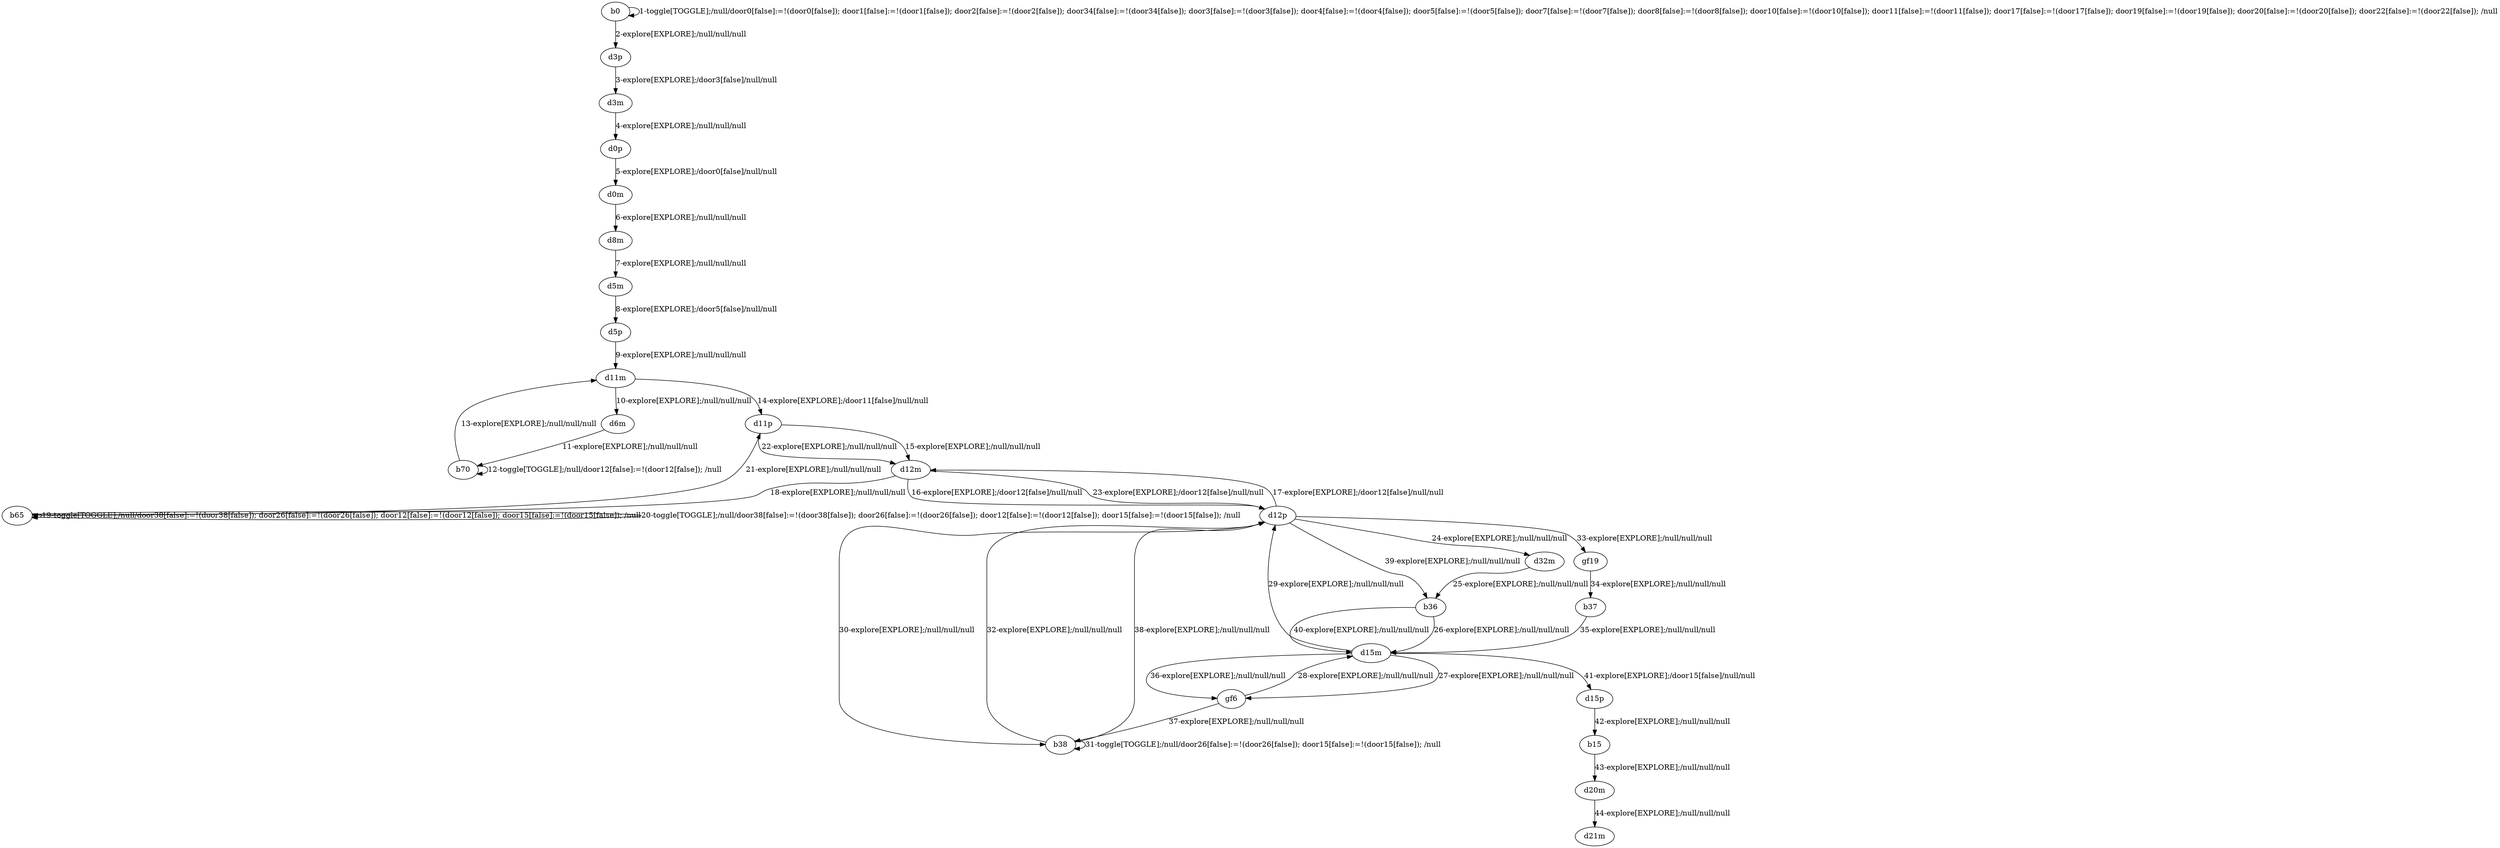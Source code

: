 # Total number of goals covered by this test: 1
# d12m --> b65

digraph g {
"b0" -> "b0" [label = "1-toggle[TOGGLE];/null/door0[false]:=!(door0[false]); door1[false]:=!(door1[false]); door2[false]:=!(door2[false]); door34[false]:=!(door34[false]); door3[false]:=!(door3[false]); door4[false]:=!(door4[false]); door5[false]:=!(door5[false]); door7[false]:=!(door7[false]); door8[false]:=!(door8[false]); door10[false]:=!(door10[false]); door11[false]:=!(door11[false]); door17[false]:=!(door17[false]); door19[false]:=!(door19[false]); door20[false]:=!(door20[false]); door22[false]:=!(door22[false]); /null"];
"b0" -> "d3p" [label = "2-explore[EXPLORE];/null/null/null"];
"d3p" -> "d3m" [label = "3-explore[EXPLORE];/door3[false]/null/null"];
"d3m" -> "d0p" [label = "4-explore[EXPLORE];/null/null/null"];
"d0p" -> "d0m" [label = "5-explore[EXPLORE];/door0[false]/null/null"];
"d0m" -> "d8m" [label = "6-explore[EXPLORE];/null/null/null"];
"d8m" -> "d5m" [label = "7-explore[EXPLORE];/null/null/null"];
"d5m" -> "d5p" [label = "8-explore[EXPLORE];/door5[false]/null/null"];
"d5p" -> "d11m" [label = "9-explore[EXPLORE];/null/null/null"];
"d11m" -> "d6m" [label = "10-explore[EXPLORE];/null/null/null"];
"d6m" -> "b70" [label = "11-explore[EXPLORE];/null/null/null"];
"b70" -> "b70" [label = "12-toggle[TOGGLE];/null/door12[false]:=!(door12[false]); /null"];
"b70" -> "d11m" [label = "13-explore[EXPLORE];/null/null/null"];
"d11m" -> "d11p" [label = "14-explore[EXPLORE];/door11[false]/null/null"];
"d11p" -> "d12m" [label = "15-explore[EXPLORE];/null/null/null"];
"d12m" -> "d12p" [label = "16-explore[EXPLORE];/door12[false]/null/null"];
"d12p" -> "d12m" [label = "17-explore[EXPLORE];/door12[false]/null/null"];
"d12m" -> "b65" [label = "18-explore[EXPLORE];/null/null/null"];
"b65" -> "b65" [label = "19-toggle[TOGGLE];/null/door38[false]:=!(door38[false]); door26[false]:=!(door26[false]); door12[false]:=!(door12[false]); door15[false]:=!(door15[false]); /null"];
"b65" -> "b65" [label = "20-toggle[TOGGLE];/null/door38[false]:=!(door38[false]); door26[false]:=!(door26[false]); door12[false]:=!(door12[false]); door15[false]:=!(door15[false]); /null"];
"b65" -> "d11p" [label = "21-explore[EXPLORE];/null/null/null"];
"d11p" -> "d12m" [label = "22-explore[EXPLORE];/null/null/null"];
"d12m" -> "d12p" [label = "23-explore[EXPLORE];/door12[false]/null/null"];
"d12p" -> "d32m" [label = "24-explore[EXPLORE];/null/null/null"];
"d32m" -> "b36" [label = "25-explore[EXPLORE];/null/null/null"];
"b36" -> "d15m" [label = "26-explore[EXPLORE];/null/null/null"];
"d15m" -> "gf6" [label = "27-explore[EXPLORE];/null/null/null"];
"gf6" -> "d15m" [label = "28-explore[EXPLORE];/null/null/null"];
"d15m" -> "d12p" [label = "29-explore[EXPLORE];/null/null/null"];
"d12p" -> "b38" [label = "30-explore[EXPLORE];/null/null/null"];
"b38" -> "b38" [label = "31-toggle[TOGGLE];/null/door26[false]:=!(door26[false]); door15[false]:=!(door15[false]); /null"];
"b38" -> "d12p" [label = "32-explore[EXPLORE];/null/null/null"];
"d12p" -> "gf19" [label = "33-explore[EXPLORE];/null/null/null"];
"gf19" -> "b37" [label = "34-explore[EXPLORE];/null/null/null"];
"b37" -> "d15m" [label = "35-explore[EXPLORE];/null/null/null"];
"d15m" -> "gf6" [label = "36-explore[EXPLORE];/null/null/null"];
"gf6" -> "b38" [label = "37-explore[EXPLORE];/null/null/null"];
"b38" -> "d12p" [label = "38-explore[EXPLORE];/null/null/null"];
"d12p" -> "b36" [label = "39-explore[EXPLORE];/null/null/null"];
"b36" -> "d15m" [label = "40-explore[EXPLORE];/null/null/null"];
"d15m" -> "d15p" [label = "41-explore[EXPLORE];/door15[false]/null/null"];
"d15p" -> "b15" [label = "42-explore[EXPLORE];/null/null/null"];
"b15" -> "d20m" [label = "43-explore[EXPLORE];/null/null/null"];
"d20m" -> "d21m" [label = "44-explore[EXPLORE];/null/null/null"];
}